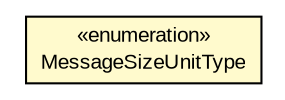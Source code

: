 #!/usr/local/bin/dot
#
# Class diagram 
# Generated by UMLGraph version R5_6-24-gf6e263 (http://www.umlgraph.org/)
#

digraph G {
	edge [fontname="arial",fontsize=10,labelfontname="arial",labelfontsize=10];
	node [fontname="arial",fontsize=10,shape=plaintext];
	nodesep=0.25;
	ranksep=0.5;
	// org.oasis_open.docs.wsdm.mows_2.MessageSizeUnitType
	c274258 [label=<<table title="org.oasis_open.docs.wsdm.mows_2.MessageSizeUnitType" border="0" cellborder="1" cellspacing="0" cellpadding="2" port="p" bgcolor="lemonChiffon" href="./MessageSizeUnitType.html">
		<tr><td><table border="0" cellspacing="0" cellpadding="1">
<tr><td align="center" balign="center"> &#171;enumeration&#187; </td></tr>
<tr><td align="center" balign="center"> MessageSizeUnitType </td></tr>
		</table></td></tr>
		</table>>, URL="./MessageSizeUnitType.html", fontname="arial", fontcolor="black", fontsize=10.0];
}

